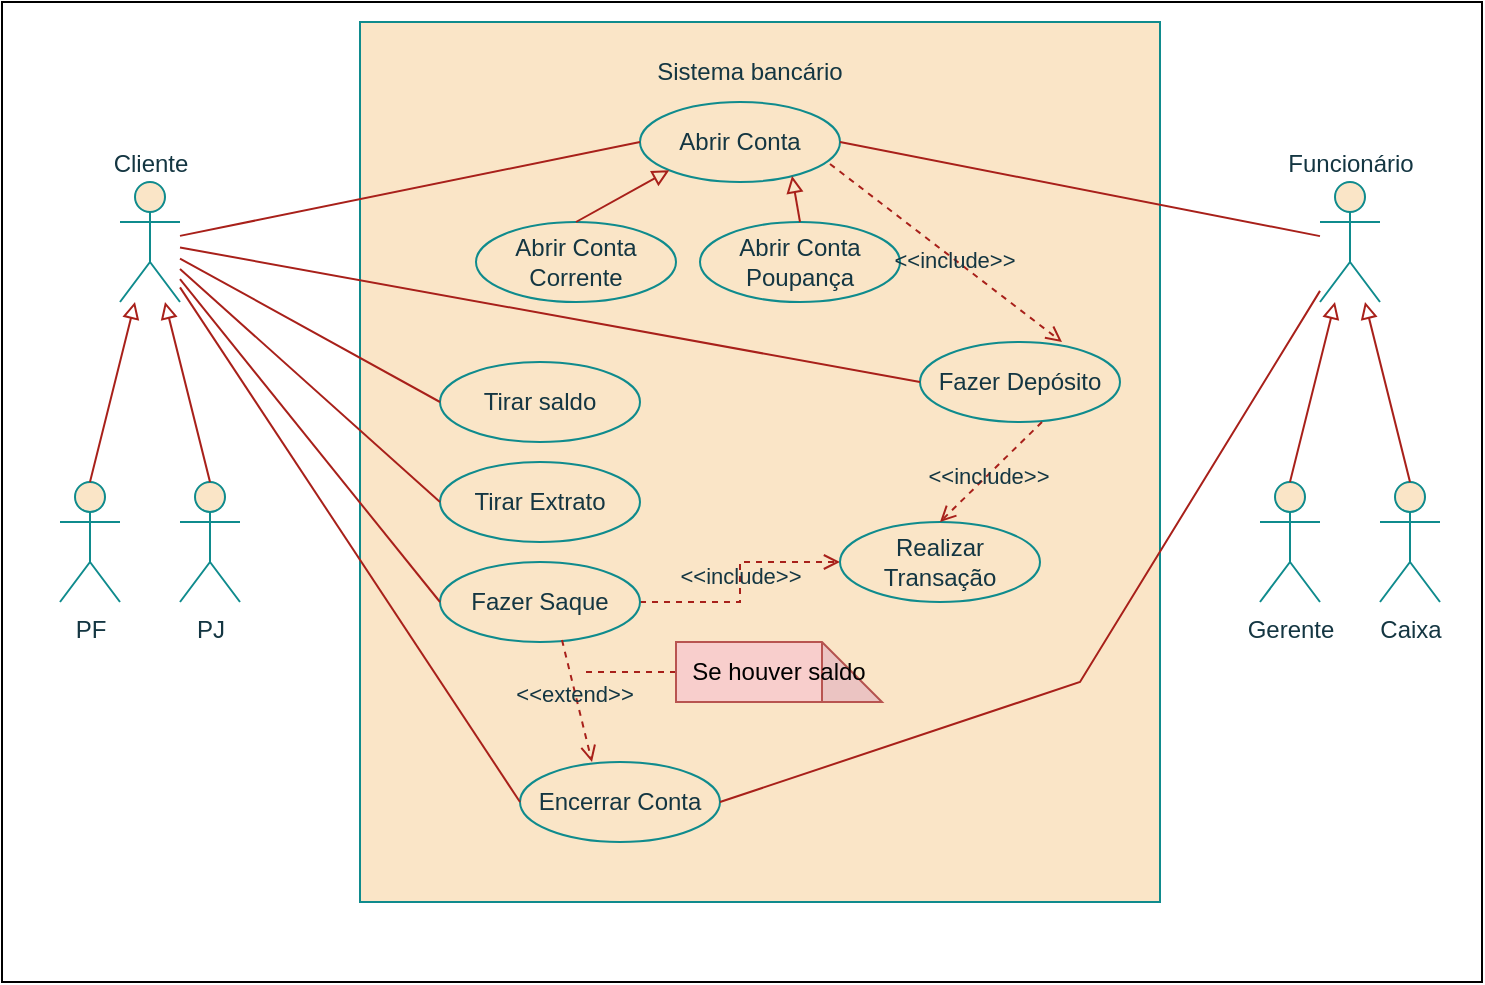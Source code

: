 <mxfile version="26.0.16">
  <diagram name="Página-1" id="EHuPjGI-IX7gI_r4c0k1">
    <mxGraphModel dx="880" dy="460" grid="1" gridSize="10" guides="1" tooltips="1" connect="1" arrows="1" fold="1" page="1" pageScale="1" pageWidth="827" pageHeight="1169" background="none" math="0" shadow="0">
      <root>
        <mxCell id="0" />
        <mxCell id="1" parent="0" />
        <mxCell id="c5FZ0K_NVEhGmS_3XKZu-3" value="" style="rounded=0;whiteSpace=wrap;html=1;" vertex="1" parent="1">
          <mxGeometry x="40" y="30" width="740" height="490" as="geometry" />
        </mxCell>
        <mxCell id="oq8lmb-Xa7EGAaa9-nUp-2" value="&lt;font style=&quot;vertical-align: inherit;&quot;&gt;&lt;font style=&quot;vertical-align: inherit;&quot;&gt;Cliente&lt;/font&gt;&lt;/font&gt;" style="shape=umlActor;verticalLabelPosition=top;verticalAlign=bottom;html=1;outlineConnect=0;fillColor=#FAE5C7;labelPosition=center;align=center;labelBackgroundColor=none;strokeColor=#0F8B8D;fontColor=#143642;" parent="1" vertex="1">
          <mxGeometry x="99" y="120" width="30" height="60" as="geometry" />
        </mxCell>
        <mxCell id="oq8lmb-Xa7EGAaa9-nUp-6" value="&lt;div&gt;&lt;font style=&quot;vertical-align: inherit;&quot;&gt;&lt;font style=&quot;vertical-align: inherit;&quot;&gt;PJ&lt;/font&gt;&lt;/font&gt;&lt;/div&gt;" style="shape=umlActor;verticalLabelPosition=bottom;verticalAlign=top;html=1;outlineConnect=0;fillColor=#FAE5C7;labelBackgroundColor=none;strokeColor=#0F8B8D;fontColor=#143642;" parent="1" vertex="1">
          <mxGeometry x="129" y="270" width="30" height="60" as="geometry" />
        </mxCell>
        <mxCell id="oq8lmb-Xa7EGAaa9-nUp-9" value="&lt;div&gt;&lt;font style=&quot;vertical-align: inherit;&quot;&gt;&lt;font style=&quot;vertical-align: inherit;&quot;&gt;PF&lt;/font&gt;&lt;/font&gt;&lt;/div&gt;" style="shape=umlActor;verticalLabelPosition=bottom;verticalAlign=top;html=1;outlineConnect=0;fillColor=#FAE5C7;labelBackgroundColor=none;strokeColor=#0F8B8D;fontColor=#143642;" parent="1" vertex="1">
          <mxGeometry x="69" y="270" width="30" height="60" as="geometry" />
        </mxCell>
        <mxCell id="oq8lmb-Xa7EGAaa9-nUp-11" value="" style="endArrow=block;html=1;rounded=0;exitX=0.5;exitY=0;exitDx=0;exitDy=0;exitPerimeter=0;endFill=0;labelBackgroundColor=none;strokeColor=#A8201A;fontColor=default;" parent="1" source="oq8lmb-Xa7EGAaa9-nUp-9" target="oq8lmb-Xa7EGAaa9-nUp-2" edge="1">
          <mxGeometry width="50" height="50" relative="1" as="geometry">
            <mxPoint x="89" y="270" as="sourcePoint" />
            <mxPoint x="99" y="200" as="targetPoint" />
          </mxGeometry>
        </mxCell>
        <mxCell id="oq8lmb-Xa7EGAaa9-nUp-12" value="" style="endArrow=block;html=1;rounded=0;exitX=0.5;exitY=0;exitDx=0;exitDy=0;exitPerimeter=0;endFill=0;labelBackgroundColor=none;strokeColor=#A8201A;fontColor=default;" parent="1" source="oq8lmb-Xa7EGAaa9-nUp-6" target="oq8lmb-Xa7EGAaa9-nUp-2" edge="1">
          <mxGeometry width="50" height="50" relative="1" as="geometry">
            <mxPoint x="94" y="280" as="sourcePoint" />
            <mxPoint x="117" y="190" as="targetPoint" />
          </mxGeometry>
        </mxCell>
        <mxCell id="oq8lmb-Xa7EGAaa9-nUp-26" value="&lt;div&gt;&lt;font style=&quot;vertical-align: inherit;&quot;&gt;&lt;font style=&quot;vertical-align: inherit;&quot;&gt;Funcionário&lt;/font&gt;&lt;/font&gt;&lt;/div&gt;" style="shape=umlActor;verticalLabelPosition=top;verticalAlign=bottom;html=1;outlineConnect=0;fillColor=#FAE5C7;labelPosition=center;align=center;labelBackgroundColor=none;strokeColor=#0F8B8D;fontColor=#143642;" parent="1" vertex="1">
          <mxGeometry x="699" y="120" width="30" height="60" as="geometry" />
        </mxCell>
        <mxCell id="oq8lmb-Xa7EGAaa9-nUp-27" value="&lt;div&gt;&lt;font style=&quot;vertical-align: inherit;&quot;&gt;&lt;font style=&quot;vertical-align: inherit;&quot;&gt;Caixa&lt;/font&gt;&lt;/font&gt;&lt;/div&gt;" style="shape=umlActor;verticalLabelPosition=bottom;verticalAlign=top;html=1;outlineConnect=0;fillColor=#FAE5C7;labelBackgroundColor=none;strokeColor=#0F8B8D;fontColor=#143642;" parent="1" vertex="1">
          <mxGeometry x="729" y="270" width="30" height="60" as="geometry" />
        </mxCell>
        <mxCell id="oq8lmb-Xa7EGAaa9-nUp-28" value="&lt;div&gt;&lt;font style=&quot;vertical-align: inherit;&quot;&gt;&lt;font style=&quot;vertical-align: inherit;&quot;&gt;Gerente&lt;/font&gt;&lt;/font&gt;&lt;/div&gt;" style="shape=umlActor;verticalLabelPosition=bottom;verticalAlign=top;html=1;outlineConnect=0;fillColor=#FAE5C7;labelBackgroundColor=none;strokeColor=#0F8B8D;fontColor=#143642;" parent="1" vertex="1">
          <mxGeometry x="669" y="270" width="30" height="60" as="geometry" />
        </mxCell>
        <mxCell id="oq8lmb-Xa7EGAaa9-nUp-29" value="" style="endArrow=block;html=1;rounded=0;exitX=0.5;exitY=0;exitDx=0;exitDy=0;exitPerimeter=0;endFill=0;labelBackgroundColor=none;strokeColor=#A8201A;fontColor=default;" parent="1" source="oq8lmb-Xa7EGAaa9-nUp-28" target="oq8lmb-Xa7EGAaa9-nUp-26" edge="1">
          <mxGeometry width="50" height="50" relative="1" as="geometry">
            <mxPoint x="689" y="270" as="sourcePoint" />
            <mxPoint x="699" y="200" as="targetPoint" />
          </mxGeometry>
        </mxCell>
        <mxCell id="oq8lmb-Xa7EGAaa9-nUp-30" value="" style="endArrow=block;html=1;rounded=0;exitX=0.5;exitY=0;exitDx=0;exitDy=0;exitPerimeter=0;endFill=0;labelBackgroundColor=none;strokeColor=#A8201A;fontColor=default;" parent="1" source="oq8lmb-Xa7EGAaa9-nUp-27" target="oq8lmb-Xa7EGAaa9-nUp-26" edge="1">
          <mxGeometry width="50" height="50" relative="1" as="geometry">
            <mxPoint x="694" y="280" as="sourcePoint" />
            <mxPoint x="717" y="190" as="targetPoint" />
          </mxGeometry>
        </mxCell>
        <mxCell id="oq8lmb-Xa7EGAaa9-nUp-32" value="" style="rounded=0;whiteSpace=wrap;html=1;labelBackgroundColor=none;fillColor=#FAE5C7;strokeColor=#0F8B8D;fontColor=#143642;" parent="1" vertex="1">
          <mxGeometry x="219" y="40" width="400" height="440" as="geometry" />
        </mxCell>
        <mxCell id="oq8lmb-Xa7EGAaa9-nUp-33" value="Sistema bancário" style="text;html=1;align=center;verticalAlign=middle;whiteSpace=wrap;rounded=0;labelBackgroundColor=none;fontColor=#143642;" parent="1" vertex="1">
          <mxGeometry x="329" y="50" width="170" height="30" as="geometry" />
        </mxCell>
        <mxCell id="oq8lmb-Xa7EGAaa9-nUp-34" value="Abrir Conta" style="ellipse;whiteSpace=wrap;html=1;fillColor=#FAE5C7;strokeColor=#0F8B8D;labelBackgroundColor=none;fontColor=#143642;" parent="1" vertex="1">
          <mxGeometry x="359" y="80" width="100" height="40" as="geometry" />
        </mxCell>
        <mxCell id="oq8lmb-Xa7EGAaa9-nUp-35" value="Tirar Extrato" style="ellipse;whiteSpace=wrap;html=1;fillColor=#FAE5C7;strokeColor=#0F8B8D;labelBackgroundColor=none;fontColor=#143642;" parent="1" vertex="1">
          <mxGeometry x="259" y="260" width="100" height="40" as="geometry" />
        </mxCell>
        <mxCell id="oq8lmb-Xa7EGAaa9-nUp-36" value="Tirar saldo" style="ellipse;whiteSpace=wrap;html=1;fillColor=#FAE5C7;strokeColor=#0F8B8D;labelBackgroundColor=none;fontColor=#143642;" parent="1" vertex="1">
          <mxGeometry x="259" y="210" width="100" height="40" as="geometry" />
        </mxCell>
        <UserObject label="" tooltip="Associação" id="oq8lmb-Xa7EGAaa9-nUp-39">
          <mxCell style="endArrow=none;html=1;rounded=0;entryX=0;entryY=0.5;entryDx=0;entryDy=0;labelBackgroundColor=none;strokeColor=#A8201A;fontColor=default;" parent="1" source="oq8lmb-Xa7EGAaa9-nUp-2" target="oq8lmb-Xa7EGAaa9-nUp-34" edge="1">
            <mxGeometry relative="1" as="geometry">
              <mxPoint x="139" y="130" as="sourcePoint" />
              <mxPoint x="299" y="130" as="targetPoint" />
            </mxGeometry>
          </mxCell>
        </UserObject>
        <object label="" tooltip="Associação" id="oq8lmb-Xa7EGAaa9-nUp-40">
          <mxCell style="endArrow=none;html=1;rounded=0;exitX=1;exitY=0.5;exitDx=0;exitDy=0;labelBackgroundColor=none;strokeColor=#A8201A;fontColor=default;" parent="1" source="oq8lmb-Xa7EGAaa9-nUp-34" target="oq8lmb-Xa7EGAaa9-nUp-26" edge="1">
            <mxGeometry relative="1" as="geometry">
              <mxPoint x="549" y="158" as="sourcePoint" />
              <mxPoint x="779" y="130" as="targetPoint" />
            </mxGeometry>
          </mxCell>
        </object>
        <UserObject label="" tooltip="Associação" id="oq8lmb-Xa7EGAaa9-nUp-41">
          <mxCell style="endArrow=none;html=1;rounded=0;entryX=0;entryY=0.5;entryDx=0;entryDy=0;labelBackgroundColor=none;strokeColor=#A8201A;fontColor=default;" parent="1" source="oq8lmb-Xa7EGAaa9-nUp-2" target="oq8lmb-Xa7EGAaa9-nUp-36" edge="1">
            <mxGeometry relative="1" as="geometry">
              <mxPoint x="129" y="170" as="sourcePoint" />
              <mxPoint x="289" y="170" as="targetPoint" />
            </mxGeometry>
          </mxCell>
        </UserObject>
        <UserObject label="" tooltip="Associação" id="oq8lmb-Xa7EGAaa9-nUp-42">
          <mxCell style="endArrow=none;html=1;rounded=0;entryX=0;entryY=0.5;entryDx=0;entryDy=0;labelBackgroundColor=none;strokeColor=#A8201A;fontColor=default;" parent="1" source="oq8lmb-Xa7EGAaa9-nUp-2" target="oq8lmb-Xa7EGAaa9-nUp-35" edge="1">
            <mxGeometry relative="1" as="geometry">
              <mxPoint x="139" y="165" as="sourcePoint" />
              <mxPoint x="279" y="210" as="targetPoint" />
            </mxGeometry>
          </mxCell>
        </UserObject>
        <mxCell id="oq8lmb-Xa7EGAaa9-nUp-43" value="Abrir Conta Corrente" style="ellipse;whiteSpace=wrap;html=1;fillColor=#FAE5C7;strokeColor=#0F8B8D;labelBackgroundColor=none;fontColor=#143642;" parent="1" vertex="1">
          <mxGeometry x="277" y="140" width="100" height="40" as="geometry" />
        </mxCell>
        <mxCell id="oq8lmb-Xa7EGAaa9-nUp-44" value="Abrir Conta Poupança" style="ellipse;whiteSpace=wrap;html=1;fillColor=#FAE5C7;strokeColor=#0F8B8D;labelBackgroundColor=none;fontColor=#143642;" parent="1" vertex="1">
          <mxGeometry x="389" y="140" width="100" height="40" as="geometry" />
        </mxCell>
        <UserObject label="" tooltip="Relacionamento de Generalização" id="oq8lmb-Xa7EGAaa9-nUp-51">
          <mxCell style="endArrow=block;html=1;rounded=0;entryX=0;entryY=1;entryDx=0;entryDy=0;exitX=0.5;exitY=0;exitDx=0;exitDy=0;endFill=0;labelBackgroundColor=none;strokeColor=#A8201A;fontColor=default;" parent="1" source="oq8lmb-Xa7EGAaa9-nUp-43" target="oq8lmb-Xa7EGAaa9-nUp-34" edge="1">
            <mxGeometry width="50" height="50" relative="1" as="geometry">
              <mxPoint x="339" y="190" as="sourcePoint" />
              <mxPoint x="389" y="140" as="targetPoint" />
            </mxGeometry>
          </mxCell>
        </UserObject>
        <UserObject label="" tooltip="Relacionamento de Generalização" id="oq8lmb-Xa7EGAaa9-nUp-52">
          <mxCell style="endArrow=block;html=1;rounded=0;entryX=0.76;entryY=0.925;entryDx=0;entryDy=0;entryPerimeter=0;exitX=0.5;exitY=0;exitDx=0;exitDy=0;endFill=0;labelBackgroundColor=none;strokeColor=#A8201A;fontColor=default;" parent="1" source="oq8lmb-Xa7EGAaa9-nUp-44" target="oq8lmb-Xa7EGAaa9-nUp-34" edge="1">
            <mxGeometry width="50" height="50" relative="1" as="geometry">
              <mxPoint x="459" y="200" as="sourcePoint" />
              <mxPoint x="509" y="150" as="targetPoint" />
            </mxGeometry>
          </mxCell>
        </UserObject>
        <mxCell id="oq8lmb-Xa7EGAaa9-nUp-60" style="edgeStyle=orthogonalEdgeStyle;rounded=0;orthogonalLoop=1;jettySize=auto;html=1;dashed=1;endArrow=open;endFill=0;labelBackgroundColor=none;strokeColor=#A8201A;fontColor=default;" parent="1" source="oq8lmb-Xa7EGAaa9-nUp-53" target="oq8lmb-Xa7EGAaa9-nUp-59" edge="1">
          <mxGeometry relative="1" as="geometry" />
        </mxCell>
        <mxCell id="oq8lmb-Xa7EGAaa9-nUp-64" value="&amp;lt;&amp;lt;include&amp;gt;&amp;gt;" style="edgeLabel;html=1;align=center;verticalAlign=middle;resizable=0;points=[];labelBackgroundColor=none;fontColor=#143642;" parent="oq8lmb-Xa7EGAaa9-nUp-60" vertex="1" connectable="0">
          <mxGeometry x="-0.114" relative="1" as="geometry">
            <mxPoint y="-10" as="offset" />
          </mxGeometry>
        </mxCell>
        <mxCell id="oq8lmb-Xa7EGAaa9-nUp-53" value="Fazer Saque" style="ellipse;whiteSpace=wrap;html=1;fillColor=#FAE5C7;strokeColor=#0F8B8D;labelBackgroundColor=none;fontColor=#143642;" parent="1" vertex="1">
          <mxGeometry x="259" y="310" width="100" height="40" as="geometry" />
        </mxCell>
        <mxCell id="oq8lmb-Xa7EGAaa9-nUp-54" value="Fazer Depósito" style="ellipse;whiteSpace=wrap;html=1;fillColor=#FAE5C7;strokeColor=#0F8B8D;labelBackgroundColor=none;fontColor=#143642;" parent="1" vertex="1">
          <mxGeometry x="499" y="200" width="100" height="40" as="geometry" />
        </mxCell>
        <UserObject label="" tooltip="Associação" id="oq8lmb-Xa7EGAaa9-nUp-55">
          <mxCell style="endArrow=none;html=1;rounded=0;entryX=0;entryY=0.5;entryDx=0;entryDy=0;labelBackgroundColor=none;strokeColor=#A8201A;fontColor=default;" parent="1" source="oq8lmb-Xa7EGAaa9-nUp-2" target="oq8lmb-Xa7EGAaa9-nUp-53" edge="1">
            <mxGeometry relative="1" as="geometry">
              <mxPoint x="139" y="158" as="sourcePoint" />
              <mxPoint x="369" y="130" as="targetPoint" />
            </mxGeometry>
          </mxCell>
        </UserObject>
        <mxCell id="oq8lmb-Xa7EGAaa9-nUp-56" value="Encerrar Conta" style="ellipse;whiteSpace=wrap;html=1;fillColor=#FAE5C7;strokeColor=#0F8B8D;labelBackgroundColor=none;fontColor=#143642;" parent="1" vertex="1">
          <mxGeometry x="299" y="410" width="100" height="40" as="geometry" />
        </mxCell>
        <UserObject label="" tooltip="Associação" id="oq8lmb-Xa7EGAaa9-nUp-57">
          <mxCell style="endArrow=none;html=1;rounded=0;entryX=0;entryY=0.5;entryDx=0;entryDy=0;labelBackgroundColor=none;strokeColor=#A8201A;fontColor=default;" parent="1" source="oq8lmb-Xa7EGAaa9-nUp-2" target="oq8lmb-Xa7EGAaa9-nUp-56" edge="1">
            <mxGeometry relative="1" as="geometry">
              <mxPoint x="139" y="190" as="sourcePoint" />
              <mxPoint x="254" y="420" as="targetPoint" />
            </mxGeometry>
          </mxCell>
        </UserObject>
        <UserObject label="" tooltip="Associação" id="oq8lmb-Xa7EGAaa9-nUp-58">
          <mxCell style="endArrow=none;html=1;rounded=0;entryX=0;entryY=0.5;entryDx=0;entryDy=0;labelBackgroundColor=none;strokeColor=#A8201A;fontColor=default;" parent="1" source="oq8lmb-Xa7EGAaa9-nUp-2" target="oq8lmb-Xa7EGAaa9-nUp-54" edge="1">
            <mxGeometry relative="1" as="geometry">
              <mxPoint x="149" y="200" as="sourcePoint" />
              <mxPoint x="264" y="430" as="targetPoint" />
            </mxGeometry>
          </mxCell>
        </UserObject>
        <mxCell id="oq8lmb-Xa7EGAaa9-nUp-59" value="Realizar Transação" style="ellipse;whiteSpace=wrap;html=1;fillColor=#FAE5C7;strokeColor=#0F8B8D;labelBackgroundColor=none;fontColor=#143642;" parent="1" vertex="1">
          <mxGeometry x="459" y="290" width="100" height="40" as="geometry" />
        </mxCell>
        <mxCell id="oq8lmb-Xa7EGAaa9-nUp-62" value="" style="endArrow=open;html=1;rounded=0;entryX=0.5;entryY=0;entryDx=0;entryDy=0;exitX=0.61;exitY=1;exitDx=0;exitDy=0;exitPerimeter=0;endFill=0;dashed=1;labelBackgroundColor=none;strokeColor=#A8201A;fontColor=default;" parent="1" source="oq8lmb-Xa7EGAaa9-nUp-54" target="oq8lmb-Xa7EGAaa9-nUp-59" edge="1">
          <mxGeometry width="50" height="50" relative="1" as="geometry">
            <mxPoint x="469" y="310" as="sourcePoint" />
            <mxPoint x="519" y="260" as="targetPoint" />
          </mxGeometry>
        </mxCell>
        <mxCell id="oq8lmb-Xa7EGAaa9-nUp-63" value="&amp;lt;&amp;lt;include&amp;gt;&amp;gt;" style="edgeLabel;html=1;align=center;verticalAlign=middle;resizable=0;points=[];labelBackgroundColor=none;fontColor=#143642;" parent="oq8lmb-Xa7EGAaa9-nUp-62" vertex="1" connectable="0">
          <mxGeometry x="0.068" relative="1" as="geometry">
            <mxPoint as="offset" />
          </mxGeometry>
        </mxCell>
        <object label="" tooltip="Associação" id="oq8lmb-Xa7EGAaa9-nUp-65">
          <mxCell style="endArrow=none;html=1;rounded=0;exitX=1;exitY=0.5;exitDx=0;exitDy=0;labelBackgroundColor=none;strokeColor=#A8201A;fontColor=default;" parent="1" source="oq8lmb-Xa7EGAaa9-nUp-56" target="oq8lmb-Xa7EGAaa9-nUp-26" edge="1">
            <mxGeometry relative="1" as="geometry">
              <mxPoint x="469" y="130" as="sourcePoint" />
              <mxPoint x="799" y="159" as="targetPoint" />
              <Array as="points">
                <mxPoint x="579" y="370" />
              </Array>
            </mxGeometry>
          </mxCell>
        </object>
        <UserObject label="" tooltip="" id="oq8lmb-Xa7EGAaa9-nUp-69">
          <mxCell style="endArrow=open;html=1;rounded=0;exitX=0.61;exitY=0.975;exitDx=0;exitDy=0;exitPerimeter=0;dashed=1;endFill=0;labelBackgroundColor=none;strokeColor=#A8201A;fontColor=default;" parent="1" source="oq8lmb-Xa7EGAaa9-nUp-53" edge="1">
            <mxGeometry width="50" height="50" relative="1" as="geometry">
              <mxPoint x="319" y="420" as="sourcePoint" />
              <mxPoint x="335" y="410" as="targetPoint" />
            </mxGeometry>
          </mxCell>
        </UserObject>
        <mxCell id="oq8lmb-Xa7EGAaa9-nUp-70" value="&amp;lt;&amp;lt;extend&amp;gt;&amp;gt;" style="edgeLabel;html=1;align=center;verticalAlign=middle;resizable=0;points=[];labelBackgroundColor=none;fontColor=#143642;" parent="oq8lmb-Xa7EGAaa9-nUp-69" vertex="1" connectable="0">
          <mxGeometry x="-0.131" y="-1" relative="1" as="geometry">
            <mxPoint as="offset" />
          </mxGeometry>
        </mxCell>
        <mxCell id="c5FZ0K_NVEhGmS_3XKZu-1" style="edgeStyle=orthogonalEdgeStyle;rounded=0;orthogonalLoop=1;jettySize=auto;html=1;dashed=1;endArrow=none;startFill=0;strokeColor=#A8201A;" edge="1" parent="1" source="oq8lmb-Xa7EGAaa9-nUp-71">
          <mxGeometry relative="1" as="geometry">
            <mxPoint x="330" y="365" as="targetPoint" />
          </mxGeometry>
        </mxCell>
        <mxCell id="oq8lmb-Xa7EGAaa9-nUp-71" value="Se houver saldo" style="shape=note;whiteSpace=wrap;html=1;backgroundOutline=1;darkOpacity=0.05;fillColor=#f8cecc;strokeColor=#b85450;labelBackgroundColor=none;" parent="1" vertex="1">
          <mxGeometry x="377" y="350" width="103" height="30" as="geometry" />
        </mxCell>
        <mxCell id="oq8lmb-Xa7EGAaa9-nUp-73" value="" style="endArrow=open;html=1;rounded=0;entryX=0.71;entryY=0;entryDx=0;entryDy=0;exitX=0.95;exitY=0.775;exitDx=0;exitDy=0;exitPerimeter=0;endFill=0;dashed=1;entryPerimeter=0;labelBackgroundColor=none;strokeColor=#A8201A;fontColor=default;" parent="1" source="oq8lmb-Xa7EGAaa9-nUp-34" target="oq8lmb-Xa7EGAaa9-nUp-54" edge="1">
          <mxGeometry width="50" height="50" relative="1" as="geometry">
            <mxPoint x="540" y="120" as="sourcePoint" />
            <mxPoint x="509" y="170" as="targetPoint" />
          </mxGeometry>
        </mxCell>
        <mxCell id="oq8lmb-Xa7EGAaa9-nUp-74" value="&amp;lt;&amp;lt;include&amp;gt;&amp;gt;" style="edgeLabel;html=1;align=center;verticalAlign=middle;resizable=0;points=[];labelBackgroundColor=none;fontColor=#143642;" parent="oq8lmb-Xa7EGAaa9-nUp-73" vertex="1" connectable="0">
          <mxGeometry x="0.068" relative="1" as="geometry">
            <mxPoint as="offset" />
          </mxGeometry>
        </mxCell>
      </root>
    </mxGraphModel>
  </diagram>
</mxfile>
